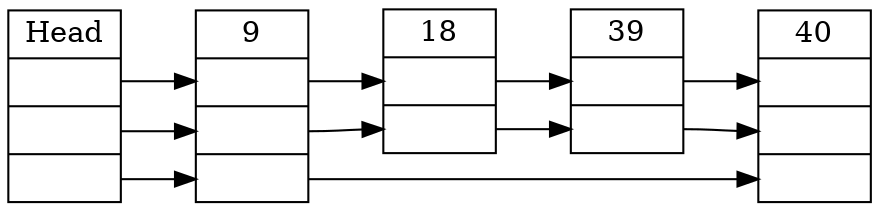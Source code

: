 digraph skip {
	rankdir=LR;
	nodesep=0
	node [shape=record, weight=4]

	H [label="Head|<0>|<1>|<2>"]

	39 [label="39|<0>|<1>"]
	18 [label="18|<0>|<1>"]
	40 [label="40|<0>|<1>|<2>"]
	9 [label="9|<0>|<1>|<2>"]

	H:0->9:0->18:0->39:0->40:0
	H:1->9:1->18:1->39:1->40:1
	H:2->9:2->40:2
}
